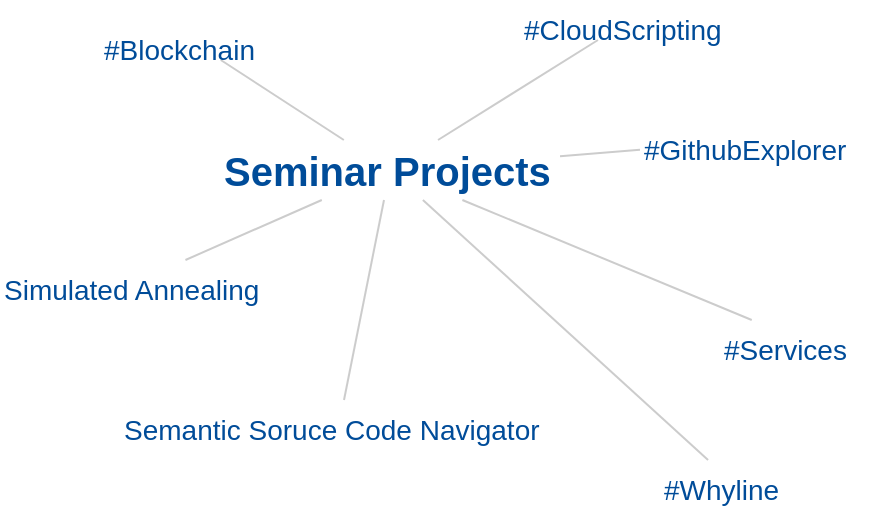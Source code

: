 <mxfile version="12.1.7" type="github" pages="1">
  <diagram name="Page-1" id="97a40813-6b03-0c74-37c1-0168de264b11">
    <mxGraphModel dx="1000" dy="823" grid="1" gridSize="10" guides="1" tooltips="1" connect="1" arrows="1" fold="1" page="1" pageScale="1" pageWidth="500" pageHeight="300" background="#ffffff" math="0" shadow="0">
      <root>
        <mxCell id="0"/>
        <mxCell id="1" parent="0"/>
        <mxCell id="DWvZGbjwFX4mTHwC6WOr-1" style="edgeStyle=none;orthogonalLoop=1;jettySize=auto;html=1;shadow=0;endArrow=none;strokeColor=#CCCCCC;strokeWidth=1;fontSize=14;fontColor=#004C99;" edge="1" parent="1" source="DWvZGbjwFX4mTHwC6WOr-8" target="DWvZGbjwFX4mTHwC6WOr-13">
          <mxGeometry relative="1" as="geometry"/>
        </mxCell>
        <mxCell id="DWvZGbjwFX4mTHwC6WOr-2" style="edgeStyle=none;orthogonalLoop=1;jettySize=auto;html=1;shadow=0;endArrow=none;strokeColor=#CCCCCC;strokeWidth=1;fontSize=14;fontColor=#004C99;" edge="1" parent="1" source="DWvZGbjwFX4mTHwC6WOr-8" target="DWvZGbjwFX4mTHwC6WOr-12">
          <mxGeometry relative="1" as="geometry"/>
        </mxCell>
        <mxCell id="DWvZGbjwFX4mTHwC6WOr-3" style="edgeStyle=none;orthogonalLoop=1;jettySize=auto;html=1;shadow=0;endArrow=none;strokeColor=#CCCCCC;strokeWidth=1;fontSize=14;fontColor=#004C99;" edge="1" parent="1" source="DWvZGbjwFX4mTHwC6WOr-8" target="DWvZGbjwFX4mTHwC6WOr-9">
          <mxGeometry relative="1" as="geometry"/>
        </mxCell>
        <mxCell id="DWvZGbjwFX4mTHwC6WOr-4" style="edgeStyle=none;orthogonalLoop=1;jettySize=auto;html=1;shadow=0;endArrow=none;strokeColor=#CCCCCC;strokeWidth=1;fontSize=14;fontColor=#004C99;" edge="1" parent="1" source="DWvZGbjwFX4mTHwC6WOr-8" target="DWvZGbjwFX4mTHwC6WOr-10">
          <mxGeometry relative="1" as="geometry"/>
        </mxCell>
        <mxCell id="DWvZGbjwFX4mTHwC6WOr-5" style="edgeStyle=none;orthogonalLoop=1;jettySize=auto;html=1;shadow=0;endArrow=none;strokeColor=#CCCCCC;strokeWidth=1;fontSize=14;fontColor=#004C99;" edge="1" parent="1" source="DWvZGbjwFX4mTHwC6WOr-8" target="DWvZGbjwFX4mTHwC6WOr-11">
          <mxGeometry relative="1" as="geometry"/>
        </mxCell>
        <mxCell id="DWvZGbjwFX4mTHwC6WOr-6" style="edgeStyle=none;orthogonalLoop=1;jettySize=auto;html=1;shadow=0;endArrow=none;strokeColor=#CCCCCC;strokeWidth=1;fontSize=14;fontColor=#004C99;" edge="1" parent="1" source="DWvZGbjwFX4mTHwC6WOr-8" target="DWvZGbjwFX4mTHwC6WOr-14">
          <mxGeometry relative="1" as="geometry"/>
        </mxCell>
        <mxCell id="DWvZGbjwFX4mTHwC6WOr-7" style="edgeStyle=none;orthogonalLoop=1;jettySize=auto;html=1;shadow=0;endArrow=none;strokeColor=#CCCCCC;strokeWidth=1;fontSize=14;fontColor=#004C99;" edge="1" parent="1" source="DWvZGbjwFX4mTHwC6WOr-8" target="DWvZGbjwFX4mTHwC6WOr-15">
          <mxGeometry relative="1" as="geometry"/>
        </mxCell>
        <mxCell id="DWvZGbjwFX4mTHwC6WOr-8" value="Seminar Projects" style="text;html=1;fontSize=20;fontColor=#004C99;fontStyle=1;verticalAlign=middle;" vertex="1" parent="1">
          <mxGeometry x="120" y="100" width="170" height="30" as="geometry"/>
        </mxCell>
        <mxCell id="DWvZGbjwFX4mTHwC6WOr-9" value="#Blockchain" style="text;html=1;fontSize=14;fontColor=#004C99;" vertex="1" parent="1">
          <mxGeometry x="60" y="40" width="90" height="20" as="geometry"/>
        </mxCell>
        <mxCell id="DWvZGbjwFX4mTHwC6WOr-10" value="#CloudScripting" style="text;html=1;fontSize=14;fontColor=#004C99;" vertex="1" parent="1">
          <mxGeometry x="270" y="30" width="110" height="20" as="geometry"/>
        </mxCell>
        <mxCell id="DWvZGbjwFX4mTHwC6WOr-11" value="#GithubExplorer" style="text;html=1;fontSize=14;fontColor=#004C99;" vertex="1" parent="1">
          <mxGeometry x="330" y="90" width="120" height="20" as="geometry"/>
        </mxCell>
        <mxCell id="DWvZGbjwFX4mTHwC6WOr-12" value="Simulated Annealing" style="text;html=1;fontSize=14;fontColor=#004C99;" vertex="1" parent="1">
          <mxGeometry x="10" y="160" width="140" height="20" as="geometry"/>
        </mxCell>
        <mxCell id="DWvZGbjwFX4mTHwC6WOr-13" value="Semantic Soruce Code Navigator" style="text;html=1;fontSize=14;fontColor=#004C99;" vertex="1" parent="1">
          <mxGeometry x="70" y="230" width="220" height="20" as="geometry"/>
        </mxCell>
        <mxCell id="DWvZGbjwFX4mTHwC6WOr-14" value="#Services" style="text;html=1;fontSize=14;fontColor=#004C99;" vertex="1" parent="1">
          <mxGeometry x="370" y="190" width="80" height="20" as="geometry"/>
        </mxCell>
        <mxCell id="DWvZGbjwFX4mTHwC6WOr-15" value="#Whyline" style="text;html=1;fontSize=14;fontColor=#004C99;" vertex="1" parent="1">
          <mxGeometry x="340" y="260" width="70" height="20" as="geometry"/>
        </mxCell>
      </root>
    </mxGraphModel>
  </diagram>
</mxfile>
